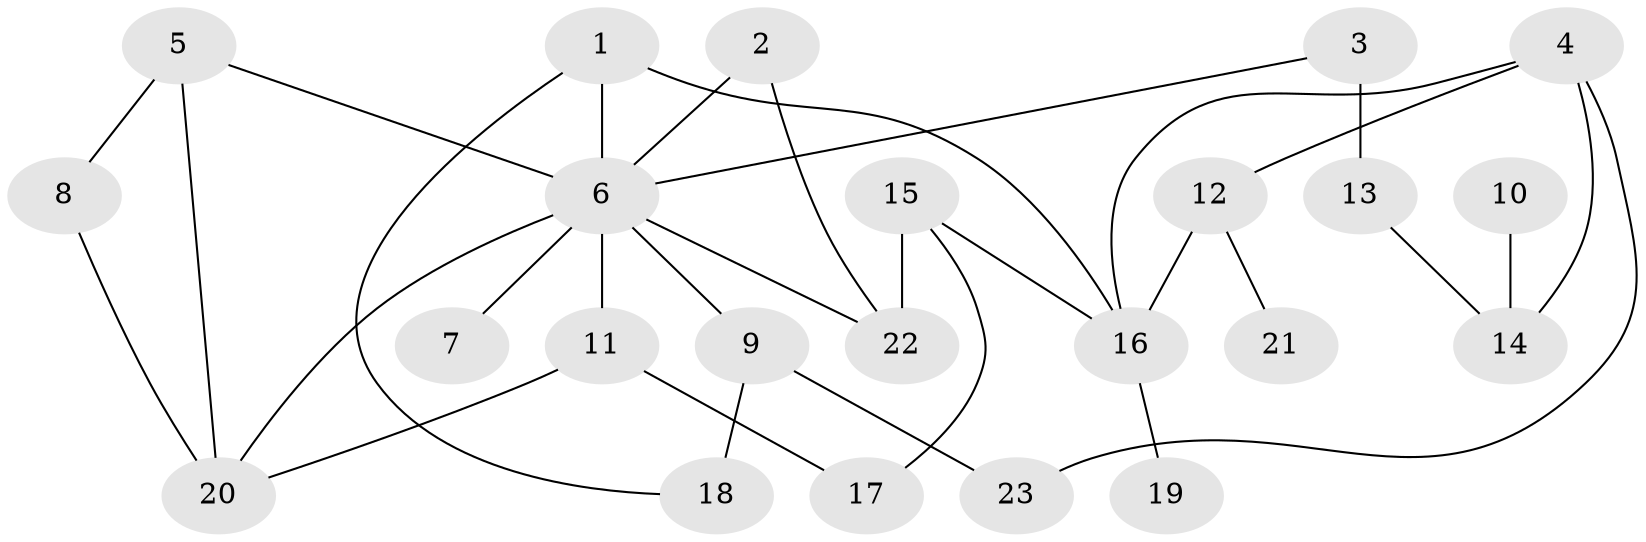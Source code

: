 // original degree distribution, {8: 0.017543859649122806, 3: 0.21052631578947367, 11: 0.017543859649122806, 2: 0.43859649122807015, 5: 0.05263157894736842, 4: 0.05263157894736842, 1: 0.21052631578947367}
// Generated by graph-tools (version 1.1) at 2025/36/03/04/25 23:36:07]
// undirected, 23 vertices, 32 edges
graph export_dot {
  node [color=gray90,style=filled];
  1;
  2;
  3;
  4;
  5;
  6;
  7;
  8;
  9;
  10;
  11;
  12;
  13;
  14;
  15;
  16;
  17;
  18;
  19;
  20;
  21;
  22;
  23;
  1 -- 6 [weight=1.0];
  1 -- 16 [weight=1.0];
  1 -- 18 [weight=1.0];
  2 -- 6 [weight=1.0];
  2 -- 22 [weight=1.0];
  3 -- 6 [weight=1.0];
  3 -- 13 [weight=2.0];
  4 -- 12 [weight=1.0];
  4 -- 14 [weight=1.0];
  4 -- 16 [weight=1.0];
  4 -- 23 [weight=1.0];
  5 -- 6 [weight=1.0];
  5 -- 8 [weight=1.0];
  5 -- 20 [weight=1.0];
  6 -- 7 [weight=2.0];
  6 -- 9 [weight=1.0];
  6 -- 11 [weight=1.0];
  6 -- 20 [weight=1.0];
  6 -- 22 [weight=1.0];
  8 -- 20 [weight=1.0];
  9 -- 18 [weight=2.0];
  9 -- 23 [weight=1.0];
  10 -- 14 [weight=1.0];
  11 -- 17 [weight=1.0];
  11 -- 20 [weight=1.0];
  12 -- 16 [weight=3.0];
  12 -- 21 [weight=2.0];
  13 -- 14 [weight=1.0];
  15 -- 16 [weight=1.0];
  15 -- 17 [weight=1.0];
  15 -- 22 [weight=1.0];
  16 -- 19 [weight=1.0];
}

